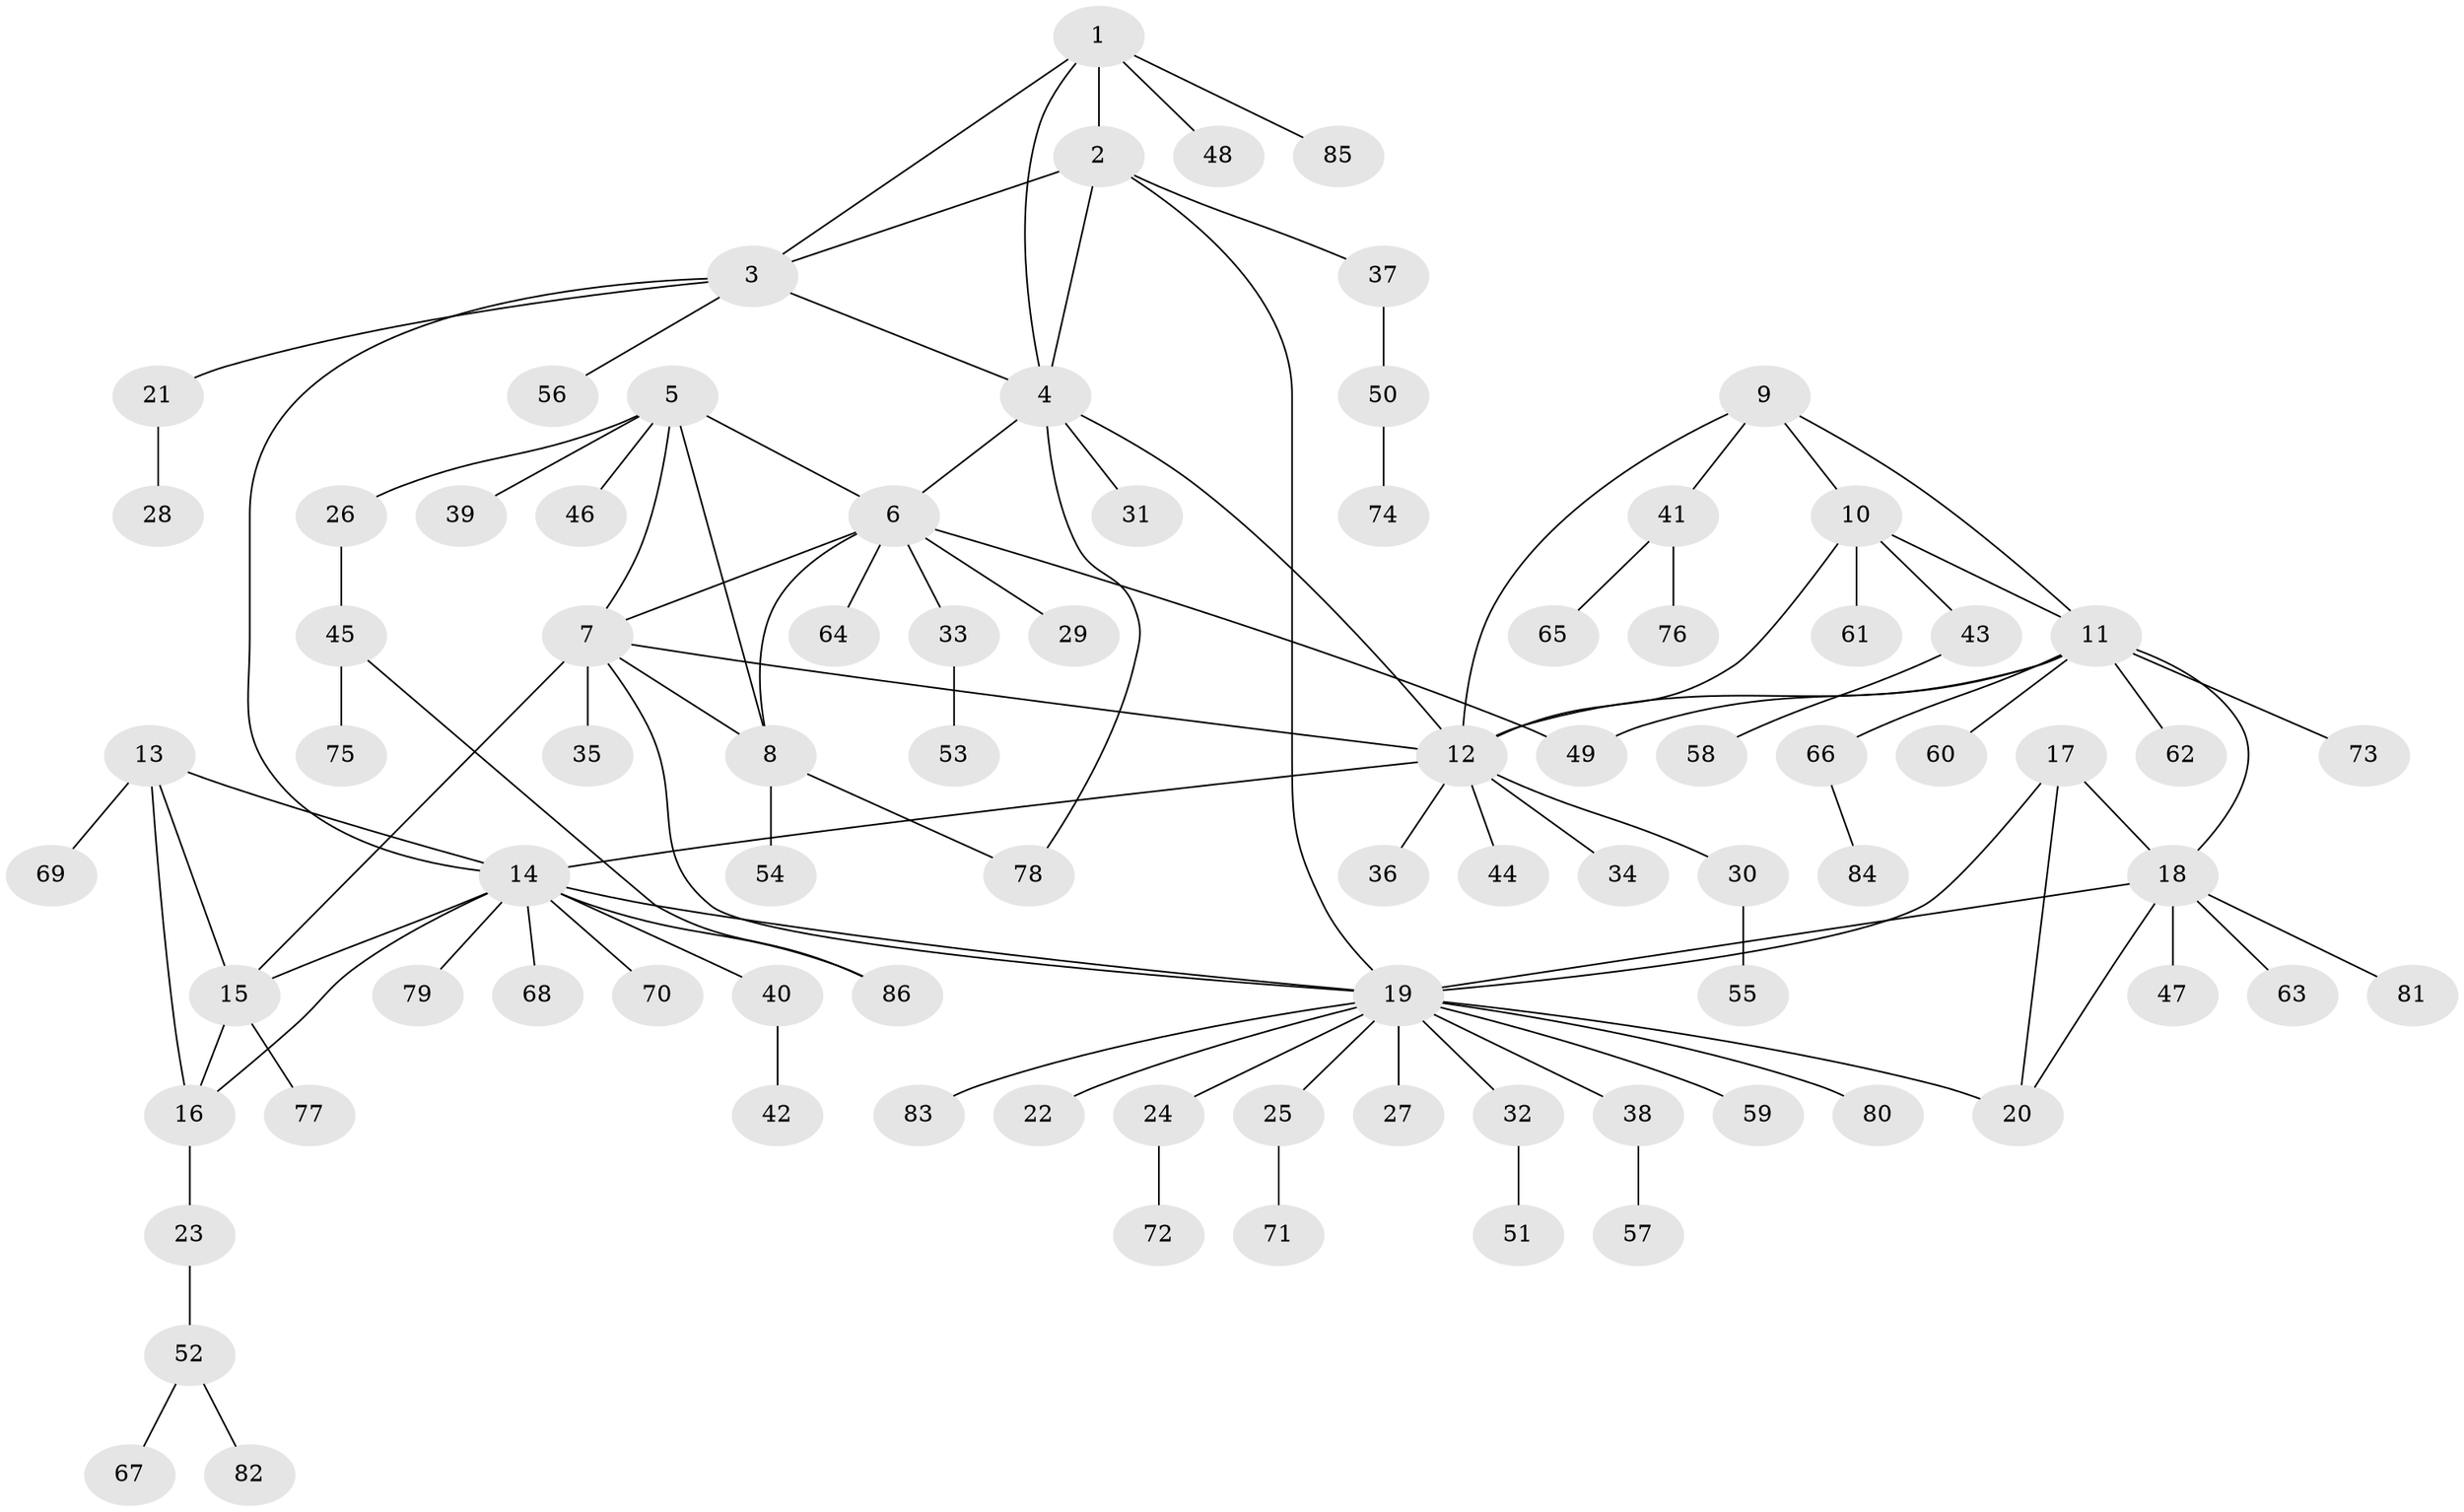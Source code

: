 // Generated by graph-tools (version 1.1) at 2025/15/03/09/25 04:15:53]
// undirected, 86 vertices, 109 edges
graph export_dot {
graph [start="1"]
  node [color=gray90,style=filled];
  1;
  2;
  3;
  4;
  5;
  6;
  7;
  8;
  9;
  10;
  11;
  12;
  13;
  14;
  15;
  16;
  17;
  18;
  19;
  20;
  21;
  22;
  23;
  24;
  25;
  26;
  27;
  28;
  29;
  30;
  31;
  32;
  33;
  34;
  35;
  36;
  37;
  38;
  39;
  40;
  41;
  42;
  43;
  44;
  45;
  46;
  47;
  48;
  49;
  50;
  51;
  52;
  53;
  54;
  55;
  56;
  57;
  58;
  59;
  60;
  61;
  62;
  63;
  64;
  65;
  66;
  67;
  68;
  69;
  70;
  71;
  72;
  73;
  74;
  75;
  76;
  77;
  78;
  79;
  80;
  81;
  82;
  83;
  84;
  85;
  86;
  1 -- 2;
  1 -- 3;
  1 -- 4;
  1 -- 48;
  1 -- 85;
  2 -- 3;
  2 -- 4;
  2 -- 19;
  2 -- 37;
  3 -- 4;
  3 -- 14;
  3 -- 21;
  3 -- 56;
  4 -- 6;
  4 -- 12;
  4 -- 31;
  4 -- 78;
  5 -- 6;
  5 -- 7;
  5 -- 8;
  5 -- 26;
  5 -- 39;
  5 -- 46;
  6 -- 7;
  6 -- 8;
  6 -- 29;
  6 -- 33;
  6 -- 49;
  6 -- 64;
  7 -- 8;
  7 -- 12;
  7 -- 15;
  7 -- 19;
  7 -- 35;
  8 -- 54;
  8 -- 78;
  9 -- 10;
  9 -- 11;
  9 -- 12;
  9 -- 41;
  10 -- 11;
  10 -- 12;
  10 -- 43;
  10 -- 61;
  11 -- 12;
  11 -- 18;
  11 -- 49;
  11 -- 60;
  11 -- 62;
  11 -- 66;
  11 -- 73;
  12 -- 14;
  12 -- 30;
  12 -- 34;
  12 -- 36;
  12 -- 44;
  13 -- 14;
  13 -- 15;
  13 -- 16;
  13 -- 69;
  14 -- 15;
  14 -- 16;
  14 -- 19;
  14 -- 40;
  14 -- 68;
  14 -- 70;
  14 -- 79;
  14 -- 86;
  15 -- 16;
  15 -- 77;
  16 -- 23;
  17 -- 18;
  17 -- 19;
  17 -- 20;
  18 -- 19;
  18 -- 20;
  18 -- 47;
  18 -- 63;
  18 -- 81;
  19 -- 20;
  19 -- 22;
  19 -- 24;
  19 -- 25;
  19 -- 27;
  19 -- 32;
  19 -- 38;
  19 -- 59;
  19 -- 80;
  19 -- 83;
  21 -- 28;
  23 -- 52;
  24 -- 72;
  25 -- 71;
  26 -- 45;
  30 -- 55;
  32 -- 51;
  33 -- 53;
  37 -- 50;
  38 -- 57;
  40 -- 42;
  41 -- 65;
  41 -- 76;
  43 -- 58;
  45 -- 75;
  45 -- 86;
  50 -- 74;
  52 -- 67;
  52 -- 82;
  66 -- 84;
}
